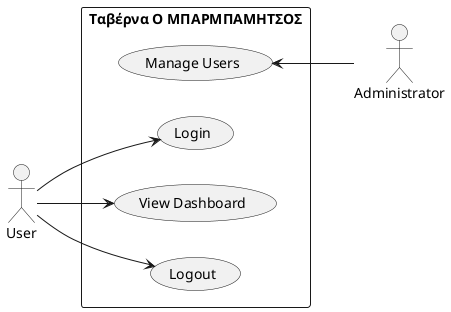 @startuml

left to right direction

actor "User" as usr
actor "Administrator" as admin

rectangle "Ταβέρνα Ο ΜΠΑΡΜΠΑΜΗΤΣΟΣ" {
  usecase "Login" as UC1
  usecase "View Dashboard" as UC2
  usecase "Logout" as UC3
  usecase "Manage Users" as UC4
}

usr --> UC1
usr --> UC2
usr --> UC3
admin -up-> UC4

@enduml
